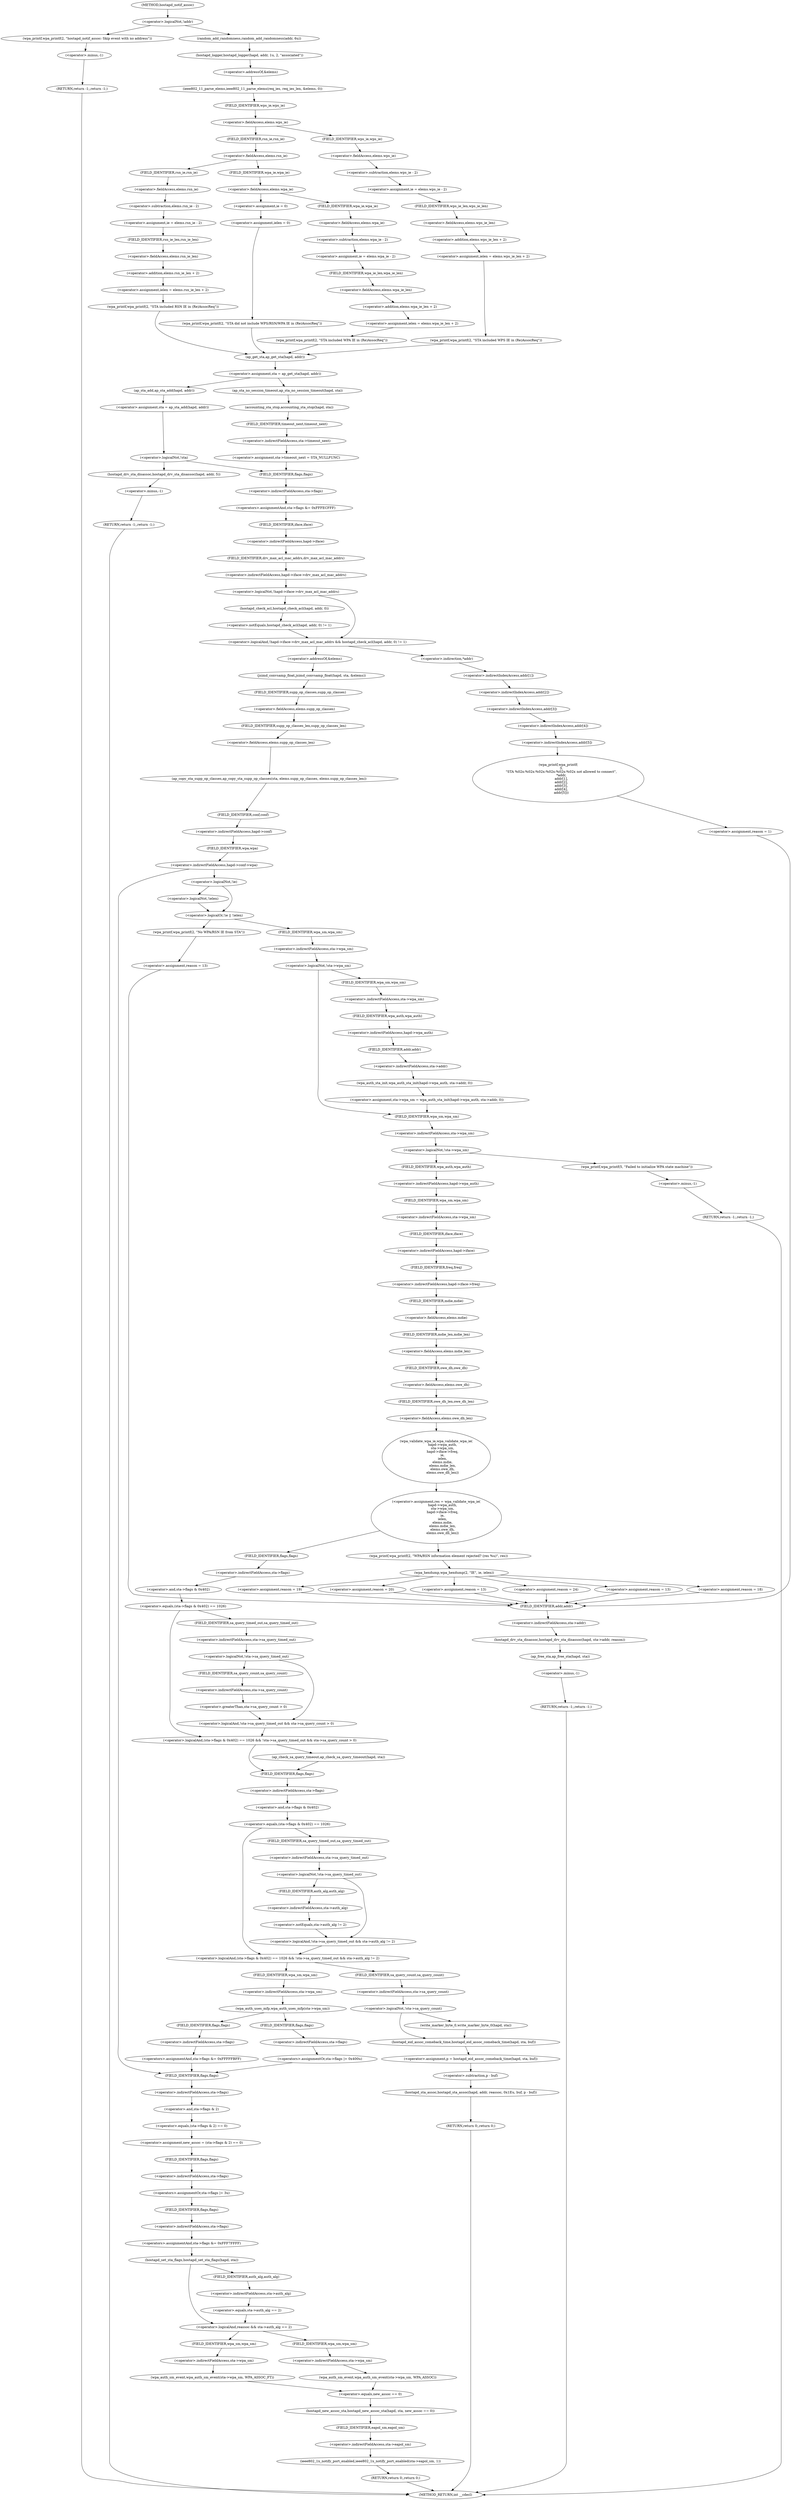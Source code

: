 digraph hostapd_notif_assoc {  
"1000127" [label = "(<operator>.logicalNot,!addr)" ]
"1000130" [label = "(wpa_printf,wpa_printf(2, \"hostapd_notif_assoc: Skip event with no address\"))" ]
"1000133" [label = "(RETURN,return -1;,return -1;)" ]
"1000134" [label = "(<operator>.minus,-1)" ]
"1000136" [label = "(random_add_randomness,random_add_randomness(addr, 6u))" ]
"1000139" [label = "(hostapd_logger,hostapd_logger(hapd, addr, 1u, 2, \"associated\"))" ]
"1000145" [label = "(ieee802_11_parse_elems,ieee802_11_parse_elems(req_ies, req_ies_len, &elems, 0))" ]
"1000148" [label = "(<operator>.addressOf,&elems)" ]
"1000152" [label = "(<operator>.fieldAccess,elems.wps_ie)" ]
"1000154" [label = "(FIELD_IDENTIFIER,wps_ie,wps_ie)" ]
"1000156" [label = "(<operator>.assignment,ie = elems.wps_ie - 2)" ]
"1000158" [label = "(<operator>.subtraction,elems.wps_ie - 2)" ]
"1000159" [label = "(<operator>.fieldAccess,elems.wps_ie)" ]
"1000161" [label = "(FIELD_IDENTIFIER,wps_ie,wps_ie)" ]
"1000163" [label = "(<operator>.assignment,ielen = elems.wps_ie_len + 2)" ]
"1000165" [label = "(<operator>.addition,elems.wps_ie_len + 2)" ]
"1000166" [label = "(<operator>.fieldAccess,elems.wps_ie_len)" ]
"1000168" [label = "(FIELD_IDENTIFIER,wps_ie_len,wps_ie_len)" ]
"1000170" [label = "(wpa_printf,wpa_printf(2, \"STA included WPS IE in (Re)AssocReq\"))" ]
"1000175" [label = "(<operator>.fieldAccess,elems.rsn_ie)" ]
"1000177" [label = "(FIELD_IDENTIFIER,rsn_ie,rsn_ie)" ]
"1000179" [label = "(<operator>.assignment,ie = elems.rsn_ie - 2)" ]
"1000181" [label = "(<operator>.subtraction,elems.rsn_ie - 2)" ]
"1000182" [label = "(<operator>.fieldAccess,elems.rsn_ie)" ]
"1000184" [label = "(FIELD_IDENTIFIER,rsn_ie,rsn_ie)" ]
"1000186" [label = "(<operator>.assignment,ielen = elems.rsn_ie_len + 2)" ]
"1000188" [label = "(<operator>.addition,elems.rsn_ie_len + 2)" ]
"1000189" [label = "(<operator>.fieldAccess,elems.rsn_ie_len)" ]
"1000191" [label = "(FIELD_IDENTIFIER,rsn_ie_len,rsn_ie_len)" ]
"1000193" [label = "(wpa_printf,wpa_printf(2, \"STA included RSN IE in (Re)AssocReq\"))" ]
"1000198" [label = "(<operator>.fieldAccess,elems.wpa_ie)" ]
"1000200" [label = "(FIELD_IDENTIFIER,wpa_ie,wpa_ie)" ]
"1000202" [label = "(<operator>.assignment,ie = elems.wpa_ie - 2)" ]
"1000204" [label = "(<operator>.subtraction,elems.wpa_ie - 2)" ]
"1000205" [label = "(<operator>.fieldAccess,elems.wpa_ie)" ]
"1000207" [label = "(FIELD_IDENTIFIER,wpa_ie,wpa_ie)" ]
"1000209" [label = "(<operator>.assignment,ielen = elems.wpa_ie_len + 2)" ]
"1000211" [label = "(<operator>.addition,elems.wpa_ie_len + 2)" ]
"1000212" [label = "(<operator>.fieldAccess,elems.wpa_ie_len)" ]
"1000214" [label = "(FIELD_IDENTIFIER,wpa_ie_len,wpa_ie_len)" ]
"1000216" [label = "(wpa_printf,wpa_printf(2, \"STA included WPA IE in (Re)AssocReq\"))" ]
"1000221" [label = "(<operator>.assignment,ie = 0)" ]
"1000224" [label = "(<operator>.assignment,ielen = 0)" ]
"1000227" [label = "(wpa_printf,wpa_printf(2, \"STA did not include WPS/RSN/WPA IE in (Re)AssocReq\"))" ]
"1000230" [label = "(<operator>.assignment,sta = ap_get_sta(hapd, addr))" ]
"1000232" [label = "(ap_get_sta,ap_get_sta(hapd, addr))" ]
"1000238" [label = "(ap_sta_no_session_timeout,ap_sta_no_session_timeout(hapd, sta))" ]
"1000241" [label = "(accounting_sta_stop,accounting_sta_stop(hapd, sta))" ]
"1000244" [label = "(<operator>.assignment,sta->timeout_next = STA_NULLFUNC)" ]
"1000245" [label = "(<operator>.indirectFieldAccess,sta->timeout_next)" ]
"1000247" [label = "(FIELD_IDENTIFIER,timeout_next,timeout_next)" ]
"1000251" [label = "(<operator>.assignment,sta = ap_sta_add(hapd, addr))" ]
"1000253" [label = "(ap_sta_add,ap_sta_add(hapd, addr))" ]
"1000257" [label = "(<operator>.logicalNot,!sta)" ]
"1000260" [label = "(hostapd_drv_sta_disassoc,hostapd_drv_sta_disassoc(hapd, addr, 5))" ]
"1000264" [label = "(RETURN,return -1;,return -1;)" ]
"1000265" [label = "(<operator>.minus,-1)" ]
"1000267" [label = "(<operators>.assignmentAnd,sta->flags &= 0xFFFECFFF)" ]
"1000268" [label = "(<operator>.indirectFieldAccess,sta->flags)" ]
"1000270" [label = "(FIELD_IDENTIFIER,flags,flags)" ]
"1000273" [label = "(<operator>.logicalAnd,!hapd->iface->drv_max_acl_mac_addrs && hostapd_check_acl(hapd, addr, 0) != 1)" ]
"1000274" [label = "(<operator>.logicalNot,!hapd->iface->drv_max_acl_mac_addrs)" ]
"1000275" [label = "(<operator>.indirectFieldAccess,hapd->iface->drv_max_acl_mac_addrs)" ]
"1000276" [label = "(<operator>.indirectFieldAccess,hapd->iface)" ]
"1000278" [label = "(FIELD_IDENTIFIER,iface,iface)" ]
"1000279" [label = "(FIELD_IDENTIFIER,drv_max_acl_mac_addrs,drv_max_acl_mac_addrs)" ]
"1000280" [label = "(<operator>.notEquals,hostapd_check_acl(hapd, addr, 0) != 1)" ]
"1000281" [label = "(hostapd_check_acl,hostapd_check_acl(hapd, addr, 0))" ]
"1000287" [label = "(wpa_printf,wpa_printf(\n      3,\n      \"STA %02x:%02x:%02x:%02x:%02x:%02x not allowed to connect\",\n      *addr,\n      addr[1],\n      addr[2],\n      addr[3],\n      addr[4],\n      addr[5]))" ]
"1000290" [label = "(<operator>.indirection,*addr)" ]
"1000292" [label = "(<operator>.indirectIndexAccess,addr[1])" ]
"1000295" [label = "(<operator>.indirectIndexAccess,addr[2])" ]
"1000298" [label = "(<operator>.indirectIndexAccess,addr[3])" ]
"1000301" [label = "(<operator>.indirectIndexAccess,addr[4])" ]
"1000304" [label = "(<operator>.indirectIndexAccess,addr[5])" ]
"1000307" [label = "(<operator>.assignment,reason = 1)" ]
"1000311" [label = "(hostapd_drv_sta_disassoc,hostapd_drv_sta_disassoc(hapd, sta->addr, reason))" ]
"1000313" [label = "(<operator>.indirectFieldAccess,sta->addr)" ]
"1000315" [label = "(FIELD_IDENTIFIER,addr,addr)" ]
"1000317" [label = "(ap_free_sta,ap_free_sta(hapd, sta))" ]
"1000320" [label = "(RETURN,return -1;,return -1;)" ]
"1000321" [label = "(<operator>.minus,-1)" ]
"1000323" [label = "(jsimd_convsamp_float,jsimd_convsamp_float(hapd, sta, &elems))" ]
"1000326" [label = "(<operator>.addressOf,&elems)" ]
"1000328" [label = "(ap_copy_sta_supp_op_classes,ap_copy_sta_supp_op_classes(sta, elems.supp_op_classes, elems.supp_op_classes_len))" ]
"1000330" [label = "(<operator>.fieldAccess,elems.supp_op_classes)" ]
"1000332" [label = "(FIELD_IDENTIFIER,supp_op_classes,supp_op_classes)" ]
"1000333" [label = "(<operator>.fieldAccess,elems.supp_op_classes_len)" ]
"1000335" [label = "(FIELD_IDENTIFIER,supp_op_classes_len,supp_op_classes_len)" ]
"1000337" [label = "(<operator>.indirectFieldAccess,hapd->conf->wpa)" ]
"1000338" [label = "(<operator>.indirectFieldAccess,hapd->conf)" ]
"1000340" [label = "(FIELD_IDENTIFIER,conf,conf)" ]
"1000341" [label = "(FIELD_IDENTIFIER,wpa,wpa)" ]
"1000344" [label = "(<operator>.logicalOr,!ie || !ielen)" ]
"1000345" [label = "(<operator>.logicalNot,!ie)" ]
"1000347" [label = "(<operator>.logicalNot,!ielen)" ]
"1000350" [label = "(wpa_printf,wpa_printf(2, \"No WPA/RSN IE from STA\"))" ]
"1000353" [label = "(<operator>.assignment,reason = 13)" ]
"1000358" [label = "(<operator>.logicalNot,!sta->wpa_sm)" ]
"1000359" [label = "(<operator>.indirectFieldAccess,sta->wpa_sm)" ]
"1000361" [label = "(FIELD_IDENTIFIER,wpa_sm,wpa_sm)" ]
"1000362" [label = "(<operator>.assignment,sta->wpa_sm = wpa_auth_sta_init(hapd->wpa_auth, sta->addr, 0))" ]
"1000363" [label = "(<operator>.indirectFieldAccess,sta->wpa_sm)" ]
"1000365" [label = "(FIELD_IDENTIFIER,wpa_sm,wpa_sm)" ]
"1000366" [label = "(wpa_auth_sta_init,wpa_auth_sta_init(hapd->wpa_auth, sta->addr, 0))" ]
"1000367" [label = "(<operator>.indirectFieldAccess,hapd->wpa_auth)" ]
"1000369" [label = "(FIELD_IDENTIFIER,wpa_auth,wpa_auth)" ]
"1000370" [label = "(<operator>.indirectFieldAccess,sta->addr)" ]
"1000372" [label = "(FIELD_IDENTIFIER,addr,addr)" ]
"1000375" [label = "(<operator>.logicalNot,!sta->wpa_sm)" ]
"1000376" [label = "(<operator>.indirectFieldAccess,sta->wpa_sm)" ]
"1000378" [label = "(FIELD_IDENTIFIER,wpa_sm,wpa_sm)" ]
"1000380" [label = "(wpa_printf,wpa_printf(5, \"Failed to initialize WPA state machine\"))" ]
"1000383" [label = "(RETURN,return -1;,return -1;)" ]
"1000384" [label = "(<operator>.minus,-1)" ]
"1000386" [label = "(<operator>.assignment,res = wpa_validate_wpa_ie(\n            hapd->wpa_auth,\n            sta->wpa_sm,\n            hapd->iface->freq,\n            ie,\n            ielen,\n            elems.mdie,\n            elems.mdie_len,\n            elems.owe_dh,\n            elems.owe_dh_len))" ]
"1000388" [label = "(wpa_validate_wpa_ie,wpa_validate_wpa_ie(\n            hapd->wpa_auth,\n            sta->wpa_sm,\n            hapd->iface->freq,\n            ie,\n            ielen,\n            elems.mdie,\n            elems.mdie_len,\n            elems.owe_dh,\n            elems.owe_dh_len))" ]
"1000389" [label = "(<operator>.indirectFieldAccess,hapd->wpa_auth)" ]
"1000391" [label = "(FIELD_IDENTIFIER,wpa_auth,wpa_auth)" ]
"1000392" [label = "(<operator>.indirectFieldAccess,sta->wpa_sm)" ]
"1000394" [label = "(FIELD_IDENTIFIER,wpa_sm,wpa_sm)" ]
"1000395" [label = "(<operator>.indirectFieldAccess,hapd->iface->freq)" ]
"1000396" [label = "(<operator>.indirectFieldAccess,hapd->iface)" ]
"1000398" [label = "(FIELD_IDENTIFIER,iface,iface)" ]
"1000399" [label = "(FIELD_IDENTIFIER,freq,freq)" ]
"1000402" [label = "(<operator>.fieldAccess,elems.mdie)" ]
"1000404" [label = "(FIELD_IDENTIFIER,mdie,mdie)" ]
"1000405" [label = "(<operator>.fieldAccess,elems.mdie_len)" ]
"1000407" [label = "(FIELD_IDENTIFIER,mdie_len,mdie_len)" ]
"1000408" [label = "(<operator>.fieldAccess,elems.owe_dh)" ]
"1000410" [label = "(FIELD_IDENTIFIER,owe_dh,owe_dh)" ]
"1000411" [label = "(<operator>.fieldAccess,elems.owe_dh_len)" ]
"1000413" [label = "(FIELD_IDENTIFIER,owe_dh_len,owe_dh_len)" ]
"1000417" [label = "(wpa_printf,wpa_printf(2, \"WPA/RSN information element rejected? (res %u)\", res))" ]
"1000421" [label = "(wpa_hexdump,wpa_hexdump(2, \"IE\", ie, ielen))" ]
"1000430" [label = "(<operator>.assignment,reason = 18)" ]
"1000435" [label = "(<operator>.assignment,reason = 19)" ]
"1000440" [label = "(<operator>.assignment,reason = 20)" ]
"1000445" [label = "(<operator>.assignment,reason = 13)" ]
"1000450" [label = "(<operator>.assignment,reason = 24)" ]
"1000455" [label = "(<operator>.assignment,reason = 13)" ]
"1000461" [label = "(<operator>.logicalAnd,(sta->flags & 0x402) == 1026 && !sta->sa_query_timed_out && sta->sa_query_count > 0)" ]
"1000462" [label = "(<operator>.equals,(sta->flags & 0x402) == 1026)" ]
"1000463" [label = "(<operator>.and,sta->flags & 0x402)" ]
"1000464" [label = "(<operator>.indirectFieldAccess,sta->flags)" ]
"1000466" [label = "(FIELD_IDENTIFIER,flags,flags)" ]
"1000469" [label = "(<operator>.logicalAnd,!sta->sa_query_timed_out && sta->sa_query_count > 0)" ]
"1000470" [label = "(<operator>.logicalNot,!sta->sa_query_timed_out)" ]
"1000471" [label = "(<operator>.indirectFieldAccess,sta->sa_query_timed_out)" ]
"1000473" [label = "(FIELD_IDENTIFIER,sa_query_timed_out,sa_query_timed_out)" ]
"1000474" [label = "(<operator>.greaterThan,sta->sa_query_count > 0)" ]
"1000475" [label = "(<operator>.indirectFieldAccess,sta->sa_query_count)" ]
"1000477" [label = "(FIELD_IDENTIFIER,sa_query_count,sa_query_count)" ]
"1000479" [label = "(ap_check_sa_query_timeout,ap_check_sa_query_timeout(hapd, sta))" ]
"1000483" [label = "(<operator>.logicalAnd,(sta->flags & 0x402) == 1026 && !sta->sa_query_timed_out && sta->auth_alg != 2)" ]
"1000484" [label = "(<operator>.equals,(sta->flags & 0x402) == 1026)" ]
"1000485" [label = "(<operator>.and,sta->flags & 0x402)" ]
"1000486" [label = "(<operator>.indirectFieldAccess,sta->flags)" ]
"1000488" [label = "(FIELD_IDENTIFIER,flags,flags)" ]
"1000491" [label = "(<operator>.logicalAnd,!sta->sa_query_timed_out && sta->auth_alg != 2)" ]
"1000492" [label = "(<operator>.logicalNot,!sta->sa_query_timed_out)" ]
"1000493" [label = "(<operator>.indirectFieldAccess,sta->sa_query_timed_out)" ]
"1000495" [label = "(FIELD_IDENTIFIER,sa_query_timed_out,sa_query_timed_out)" ]
"1000496" [label = "(<operator>.notEquals,sta->auth_alg != 2)" ]
"1000497" [label = "(<operator>.indirectFieldAccess,sta->auth_alg)" ]
"1000499" [label = "(FIELD_IDENTIFIER,auth_alg,auth_alg)" ]
"1000503" [label = "(<operator>.logicalNot,!sta->sa_query_count)" ]
"1000504" [label = "(<operator>.indirectFieldAccess,sta->sa_query_count)" ]
"1000506" [label = "(FIELD_IDENTIFIER,sa_query_count,sa_query_count)" ]
"1000507" [label = "(write_marker_byte_0,write_marker_byte_0(hapd, sta))" ]
"1000510" [label = "(<operator>.assignment,p = hostapd_eid_assoc_comeback_time(hapd, sta, buf))" ]
"1000512" [label = "(hostapd_eid_assoc_comeback_time,hostapd_eid_assoc_comeback_time(hapd, sta, buf))" ]
"1000516" [label = "(hostapd_sta_assoc,hostapd_sta_assoc(hapd, addr, reassoc, 0x1Eu, buf, p - buf))" ]
"1000522" [label = "(<operator>.subtraction,p - buf)" ]
"1000525" [label = "(RETURN,return 0;,return 0;)" ]
"1000528" [label = "(wpa_auth_uses_mfp,wpa_auth_uses_mfp(sta->wpa_sm))" ]
"1000529" [label = "(<operator>.indirectFieldAccess,sta->wpa_sm)" ]
"1000531" [label = "(FIELD_IDENTIFIER,wpa_sm,wpa_sm)" ]
"1000532" [label = "(<operators>.assignmentOr,sta->flags |= 0x400u)" ]
"1000533" [label = "(<operator>.indirectFieldAccess,sta->flags)" ]
"1000535" [label = "(FIELD_IDENTIFIER,flags,flags)" ]
"1000538" [label = "(<operators>.assignmentAnd,sta->flags &= 0xFFFFFBFF)" ]
"1000539" [label = "(<operator>.indirectFieldAccess,sta->flags)" ]
"1000541" [label = "(FIELD_IDENTIFIER,flags,flags)" ]
"1000543" [label = "(<operator>.assignment,new_assoc = (sta->flags & 2) == 0)" ]
"1000545" [label = "(<operator>.equals,(sta->flags & 2) == 0)" ]
"1000546" [label = "(<operator>.and,sta->flags & 2)" ]
"1000547" [label = "(<operator>.indirectFieldAccess,sta->flags)" ]
"1000549" [label = "(FIELD_IDENTIFIER,flags,flags)" ]
"1000552" [label = "(<operators>.assignmentOr,sta->flags |= 3u)" ]
"1000553" [label = "(<operator>.indirectFieldAccess,sta->flags)" ]
"1000555" [label = "(FIELD_IDENTIFIER,flags,flags)" ]
"1000557" [label = "(<operators>.assignmentAnd,sta->flags &= 0xFFF7FFFF)" ]
"1000558" [label = "(<operator>.indirectFieldAccess,sta->flags)" ]
"1000560" [label = "(FIELD_IDENTIFIER,flags,flags)" ]
"1000562" [label = "(hostapd_set_sta_flags,hostapd_set_sta_flags(hapd, sta))" ]
"1000566" [label = "(<operator>.logicalAnd,reassoc && sta->auth_alg == 2)" ]
"1000568" [label = "(<operator>.equals,sta->auth_alg == 2)" ]
"1000569" [label = "(<operator>.indirectFieldAccess,sta->auth_alg)" ]
"1000571" [label = "(FIELD_IDENTIFIER,auth_alg,auth_alg)" ]
"1000573" [label = "(wpa_auth_sm_event,wpa_auth_sm_event(sta->wpa_sm, WPA_ASSOC_FT))" ]
"1000574" [label = "(<operator>.indirectFieldAccess,sta->wpa_sm)" ]
"1000576" [label = "(FIELD_IDENTIFIER,wpa_sm,wpa_sm)" ]
"1000579" [label = "(wpa_auth_sm_event,wpa_auth_sm_event(sta->wpa_sm, WPA_ASSOC))" ]
"1000580" [label = "(<operator>.indirectFieldAccess,sta->wpa_sm)" ]
"1000582" [label = "(FIELD_IDENTIFIER,wpa_sm,wpa_sm)" ]
"1000584" [label = "(hostapd_new_assoc_sta,hostapd_new_assoc_sta(hapd, sta, new_assoc == 0))" ]
"1000587" [label = "(<operator>.equals,new_assoc == 0)" ]
"1000590" [label = "(ieee802_1x_notify_port_enabled,ieee802_1x_notify_port_enabled(sta->eapol_sm, 1))" ]
"1000591" [label = "(<operator>.indirectFieldAccess,sta->eapol_sm)" ]
"1000593" [label = "(FIELD_IDENTIFIER,eapol_sm,eapol_sm)" ]
"1000595" [label = "(RETURN,return 0;,return 0;)" ]
"1000110" [label = "(METHOD,hostapd_notif_assoc)" ]
"1000597" [label = "(METHOD_RETURN,int __cdecl)" ]
  "1000127" -> "1000130" 
  "1000127" -> "1000136" 
  "1000130" -> "1000134" 
  "1000133" -> "1000597" 
  "1000134" -> "1000133" 
  "1000136" -> "1000139" 
  "1000139" -> "1000148" 
  "1000145" -> "1000154" 
  "1000148" -> "1000145" 
  "1000152" -> "1000161" 
  "1000152" -> "1000177" 
  "1000154" -> "1000152" 
  "1000156" -> "1000168" 
  "1000158" -> "1000156" 
  "1000159" -> "1000158" 
  "1000161" -> "1000159" 
  "1000163" -> "1000170" 
  "1000165" -> "1000163" 
  "1000166" -> "1000165" 
  "1000168" -> "1000166" 
  "1000170" -> "1000232" 
  "1000175" -> "1000184" 
  "1000175" -> "1000200" 
  "1000177" -> "1000175" 
  "1000179" -> "1000191" 
  "1000181" -> "1000179" 
  "1000182" -> "1000181" 
  "1000184" -> "1000182" 
  "1000186" -> "1000193" 
  "1000188" -> "1000186" 
  "1000189" -> "1000188" 
  "1000191" -> "1000189" 
  "1000193" -> "1000232" 
  "1000198" -> "1000207" 
  "1000198" -> "1000221" 
  "1000200" -> "1000198" 
  "1000202" -> "1000214" 
  "1000204" -> "1000202" 
  "1000205" -> "1000204" 
  "1000207" -> "1000205" 
  "1000209" -> "1000216" 
  "1000211" -> "1000209" 
  "1000212" -> "1000211" 
  "1000214" -> "1000212" 
  "1000216" -> "1000232" 
  "1000221" -> "1000224" 
  "1000224" -> "1000227" 
  "1000227" -> "1000232" 
  "1000230" -> "1000238" 
  "1000230" -> "1000253" 
  "1000232" -> "1000230" 
  "1000238" -> "1000241" 
  "1000241" -> "1000247" 
  "1000244" -> "1000270" 
  "1000245" -> "1000244" 
  "1000247" -> "1000245" 
  "1000251" -> "1000257" 
  "1000253" -> "1000251" 
  "1000257" -> "1000260" 
  "1000257" -> "1000270" 
  "1000260" -> "1000265" 
  "1000264" -> "1000597" 
  "1000265" -> "1000264" 
  "1000267" -> "1000278" 
  "1000268" -> "1000267" 
  "1000270" -> "1000268" 
  "1000273" -> "1000290" 
  "1000273" -> "1000326" 
  "1000274" -> "1000273" 
  "1000274" -> "1000281" 
  "1000275" -> "1000274" 
  "1000276" -> "1000279" 
  "1000278" -> "1000276" 
  "1000279" -> "1000275" 
  "1000280" -> "1000273" 
  "1000281" -> "1000280" 
  "1000287" -> "1000307" 
  "1000290" -> "1000292" 
  "1000292" -> "1000295" 
  "1000295" -> "1000298" 
  "1000298" -> "1000301" 
  "1000301" -> "1000304" 
  "1000304" -> "1000287" 
  "1000307" -> "1000315" 
  "1000311" -> "1000317" 
  "1000313" -> "1000311" 
  "1000315" -> "1000313" 
  "1000317" -> "1000321" 
  "1000320" -> "1000597" 
  "1000321" -> "1000320" 
  "1000323" -> "1000332" 
  "1000326" -> "1000323" 
  "1000328" -> "1000340" 
  "1000330" -> "1000335" 
  "1000332" -> "1000330" 
  "1000333" -> "1000328" 
  "1000335" -> "1000333" 
  "1000337" -> "1000345" 
  "1000337" -> "1000549" 
  "1000338" -> "1000341" 
  "1000340" -> "1000338" 
  "1000341" -> "1000337" 
  "1000344" -> "1000350" 
  "1000344" -> "1000361" 
  "1000345" -> "1000344" 
  "1000345" -> "1000347" 
  "1000347" -> "1000344" 
  "1000350" -> "1000353" 
  "1000353" -> "1000315" 
  "1000358" -> "1000365" 
  "1000358" -> "1000378" 
  "1000359" -> "1000358" 
  "1000361" -> "1000359" 
  "1000362" -> "1000378" 
  "1000363" -> "1000369" 
  "1000365" -> "1000363" 
  "1000366" -> "1000362" 
  "1000367" -> "1000372" 
  "1000369" -> "1000367" 
  "1000370" -> "1000366" 
  "1000372" -> "1000370" 
  "1000375" -> "1000380" 
  "1000375" -> "1000391" 
  "1000376" -> "1000375" 
  "1000378" -> "1000376" 
  "1000380" -> "1000384" 
  "1000383" -> "1000597" 
  "1000384" -> "1000383" 
  "1000386" -> "1000417" 
  "1000386" -> "1000466" 
  "1000388" -> "1000386" 
  "1000389" -> "1000394" 
  "1000391" -> "1000389" 
  "1000392" -> "1000398" 
  "1000394" -> "1000392" 
  "1000395" -> "1000404" 
  "1000396" -> "1000399" 
  "1000398" -> "1000396" 
  "1000399" -> "1000395" 
  "1000402" -> "1000407" 
  "1000404" -> "1000402" 
  "1000405" -> "1000410" 
  "1000407" -> "1000405" 
  "1000408" -> "1000413" 
  "1000410" -> "1000408" 
  "1000411" -> "1000388" 
  "1000413" -> "1000411" 
  "1000417" -> "1000421" 
  "1000421" -> "1000430" 
  "1000421" -> "1000435" 
  "1000421" -> "1000440" 
  "1000421" -> "1000445" 
  "1000421" -> "1000450" 
  "1000421" -> "1000455" 
  "1000430" -> "1000315" 
  "1000435" -> "1000315" 
  "1000440" -> "1000315" 
  "1000445" -> "1000315" 
  "1000450" -> "1000315" 
  "1000455" -> "1000315" 
  "1000461" -> "1000479" 
  "1000461" -> "1000488" 
  "1000462" -> "1000461" 
  "1000462" -> "1000473" 
  "1000463" -> "1000462" 
  "1000464" -> "1000463" 
  "1000466" -> "1000464" 
  "1000469" -> "1000461" 
  "1000470" -> "1000469" 
  "1000470" -> "1000477" 
  "1000471" -> "1000470" 
  "1000473" -> "1000471" 
  "1000474" -> "1000469" 
  "1000475" -> "1000474" 
  "1000477" -> "1000475" 
  "1000479" -> "1000488" 
  "1000483" -> "1000506" 
  "1000483" -> "1000531" 
  "1000484" -> "1000483" 
  "1000484" -> "1000495" 
  "1000485" -> "1000484" 
  "1000486" -> "1000485" 
  "1000488" -> "1000486" 
  "1000491" -> "1000483" 
  "1000492" -> "1000491" 
  "1000492" -> "1000499" 
  "1000493" -> "1000492" 
  "1000495" -> "1000493" 
  "1000496" -> "1000491" 
  "1000497" -> "1000496" 
  "1000499" -> "1000497" 
  "1000503" -> "1000507" 
  "1000503" -> "1000512" 
  "1000504" -> "1000503" 
  "1000506" -> "1000504" 
  "1000507" -> "1000512" 
  "1000510" -> "1000522" 
  "1000512" -> "1000510" 
  "1000516" -> "1000525" 
  "1000522" -> "1000516" 
  "1000525" -> "1000597" 
  "1000528" -> "1000535" 
  "1000528" -> "1000541" 
  "1000529" -> "1000528" 
  "1000531" -> "1000529" 
  "1000532" -> "1000549" 
  "1000533" -> "1000532" 
  "1000535" -> "1000533" 
  "1000538" -> "1000549" 
  "1000539" -> "1000538" 
  "1000541" -> "1000539" 
  "1000543" -> "1000555" 
  "1000545" -> "1000543" 
  "1000546" -> "1000545" 
  "1000547" -> "1000546" 
  "1000549" -> "1000547" 
  "1000552" -> "1000560" 
  "1000553" -> "1000552" 
  "1000555" -> "1000553" 
  "1000557" -> "1000562" 
  "1000558" -> "1000557" 
  "1000560" -> "1000558" 
  "1000562" -> "1000566" 
  "1000562" -> "1000571" 
  "1000566" -> "1000576" 
  "1000566" -> "1000582" 
  "1000568" -> "1000566" 
  "1000569" -> "1000568" 
  "1000571" -> "1000569" 
  "1000573" -> "1000587" 
  "1000574" -> "1000573" 
  "1000576" -> "1000574" 
  "1000579" -> "1000587" 
  "1000580" -> "1000579" 
  "1000582" -> "1000580" 
  "1000584" -> "1000593" 
  "1000587" -> "1000584" 
  "1000590" -> "1000595" 
  "1000591" -> "1000590" 
  "1000593" -> "1000591" 
  "1000595" -> "1000597" 
  "1000110" -> "1000127" 
}
